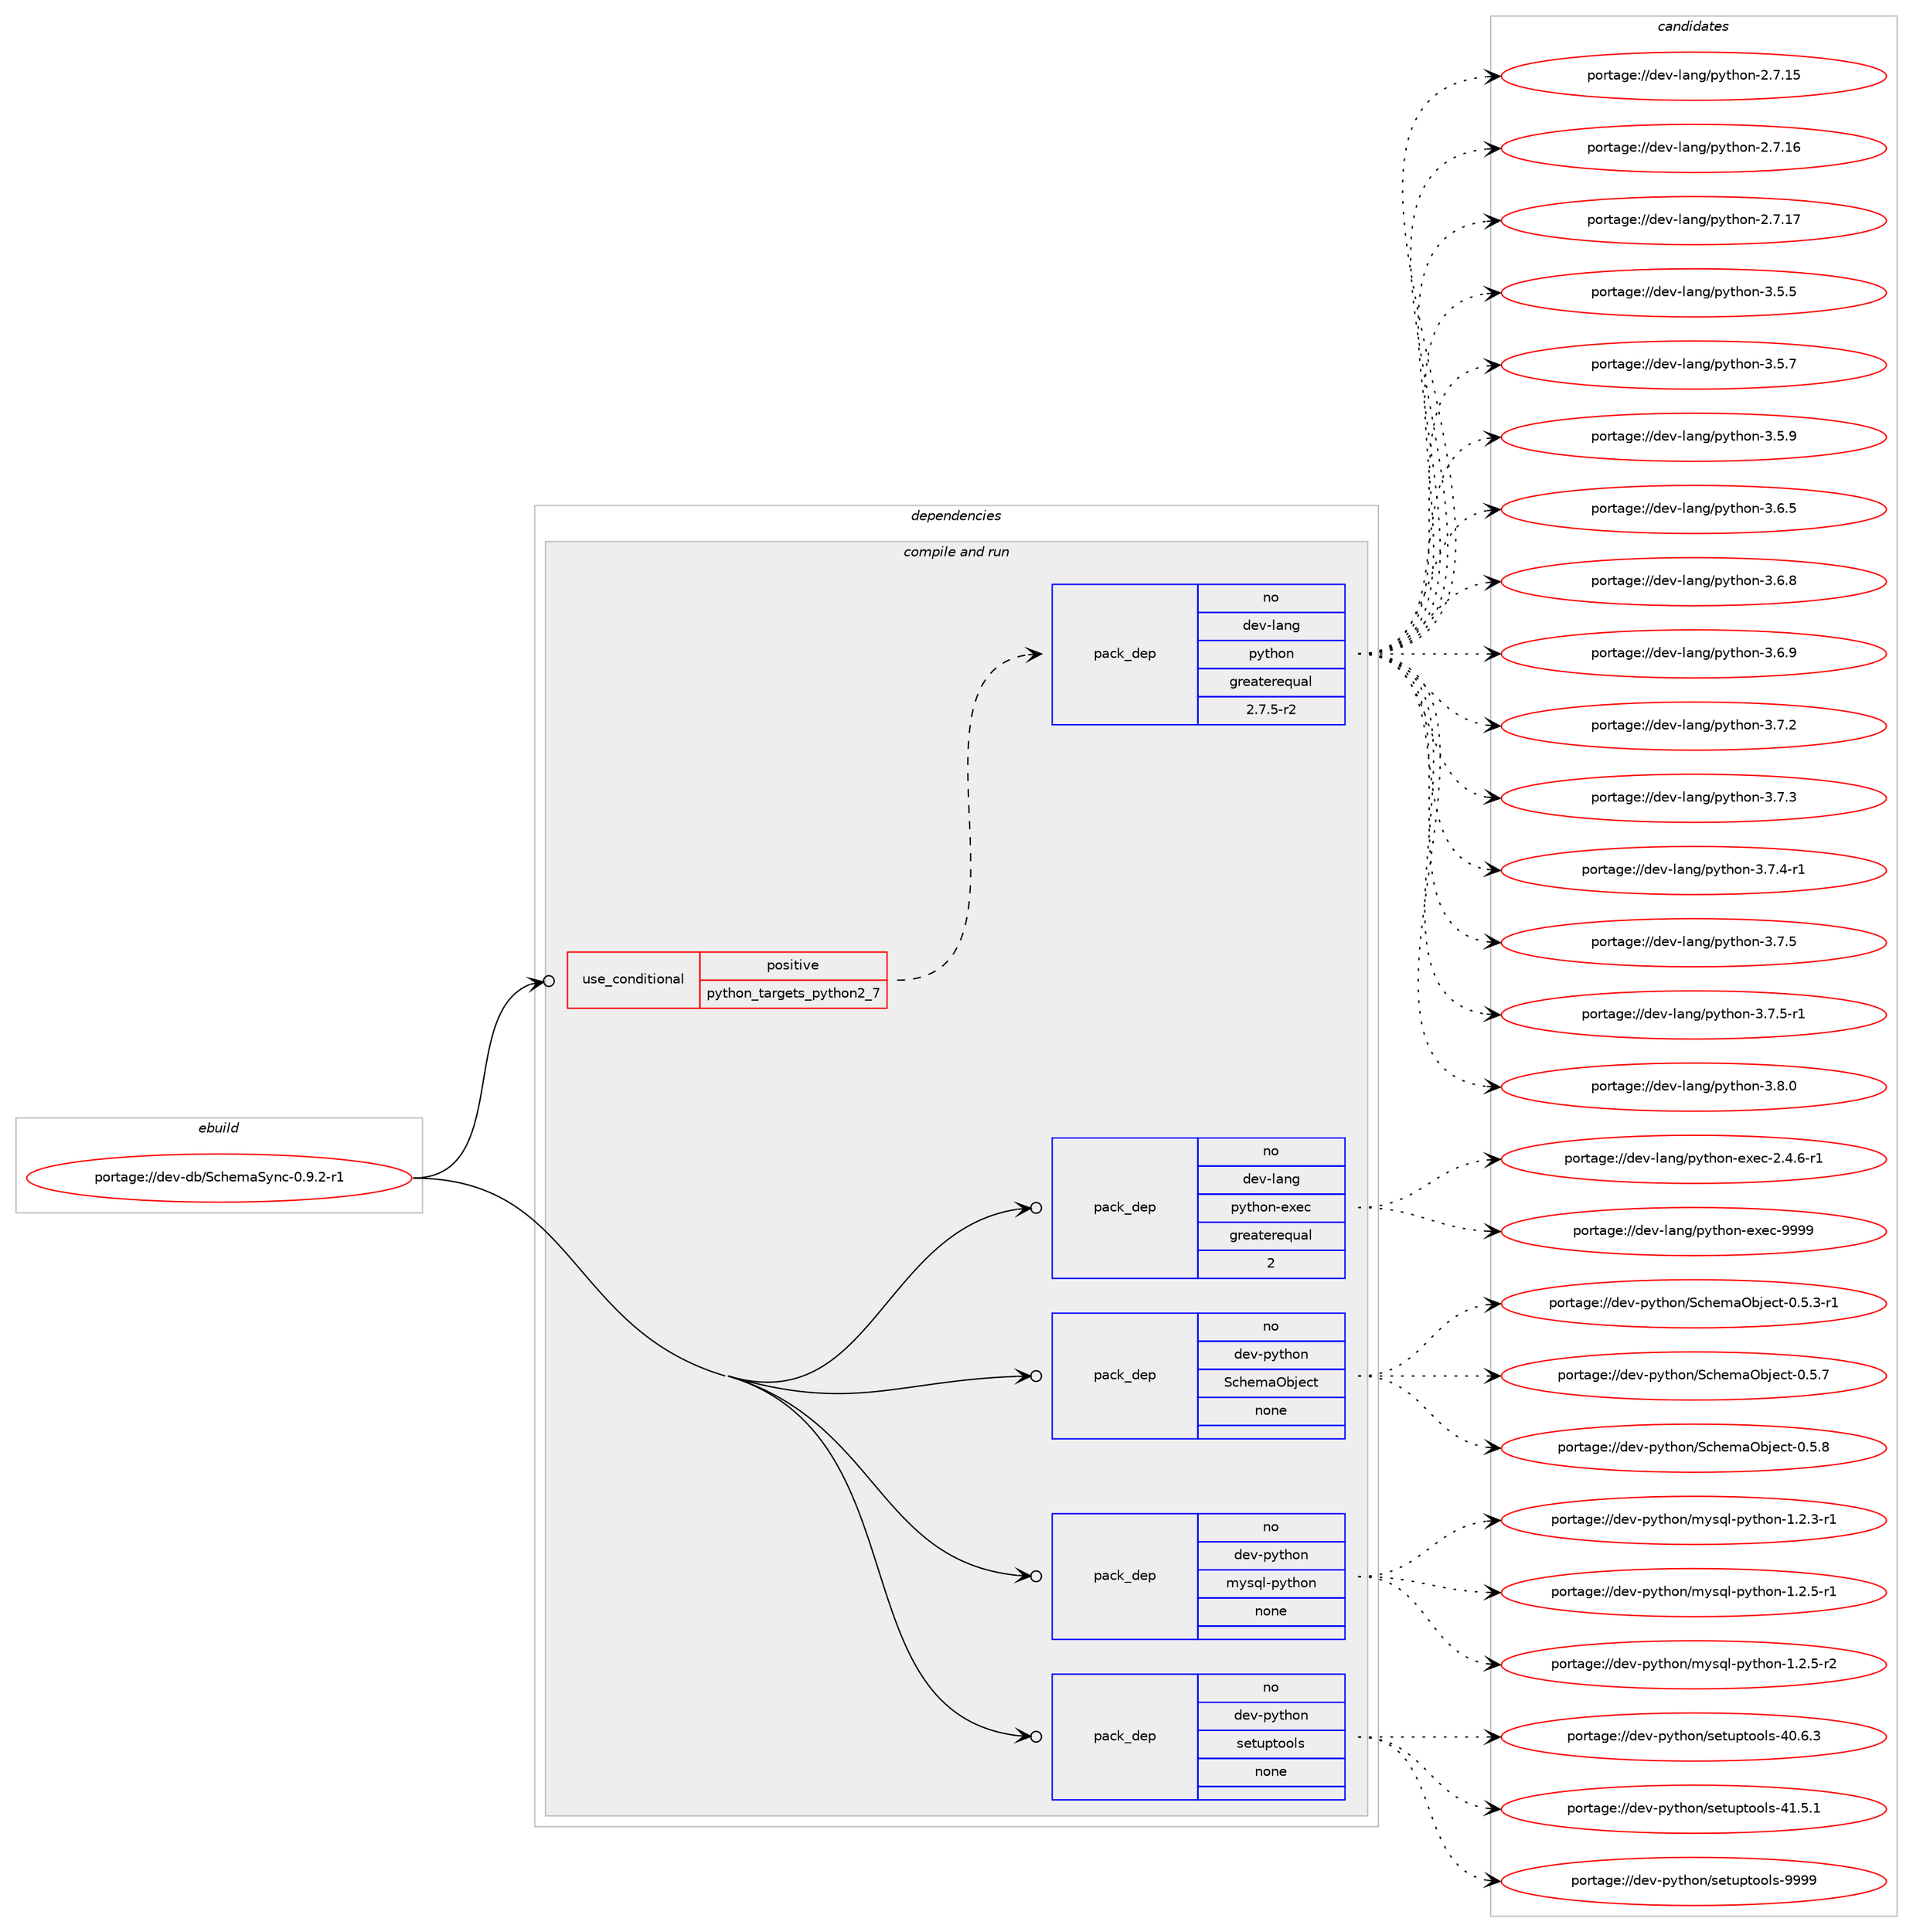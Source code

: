digraph prolog {

# *************
# Graph options
# *************

newrank=true;
concentrate=true;
compound=true;
graph [rankdir=LR,fontname=Helvetica,fontsize=10,ranksep=1.5];#, ranksep=2.5, nodesep=0.2];
edge  [arrowhead=vee];
node  [fontname=Helvetica,fontsize=10];

# **********
# The ebuild
# **********

subgraph cluster_leftcol {
color=gray;
rank=same;
label=<<i>ebuild</i>>;
id [label="portage://dev-db/SchemaSync-0.9.2-r1", color=red, width=4, href="../dev-db/SchemaSync-0.9.2-r1.svg"];
}

# ****************
# The dependencies
# ****************

subgraph cluster_midcol {
color=gray;
label=<<i>dependencies</i>>;
subgraph cluster_compile {
fillcolor="#eeeeee";
style=filled;
label=<<i>compile</i>>;
}
subgraph cluster_compileandrun {
fillcolor="#eeeeee";
style=filled;
label=<<i>compile and run</i>>;
subgraph cond11939 {
dependency52920 [label=<<TABLE BORDER="0" CELLBORDER="1" CELLSPACING="0" CELLPADDING="4"><TR><TD ROWSPAN="3" CELLPADDING="10">use_conditional</TD></TR><TR><TD>positive</TD></TR><TR><TD>python_targets_python2_7</TD></TR></TABLE>>, shape=none, color=red];
subgraph pack39843 {
dependency52921 [label=<<TABLE BORDER="0" CELLBORDER="1" CELLSPACING="0" CELLPADDING="4" WIDTH="220"><TR><TD ROWSPAN="6" CELLPADDING="30">pack_dep</TD></TR><TR><TD WIDTH="110">no</TD></TR><TR><TD>dev-lang</TD></TR><TR><TD>python</TD></TR><TR><TD>greaterequal</TD></TR><TR><TD>2.7.5-r2</TD></TR></TABLE>>, shape=none, color=blue];
}
dependency52920:e -> dependency52921:w [weight=20,style="dashed",arrowhead="vee"];
}
id:e -> dependency52920:w [weight=20,style="solid",arrowhead="odotvee"];
subgraph pack39844 {
dependency52922 [label=<<TABLE BORDER="0" CELLBORDER="1" CELLSPACING="0" CELLPADDING="4" WIDTH="220"><TR><TD ROWSPAN="6" CELLPADDING="30">pack_dep</TD></TR><TR><TD WIDTH="110">no</TD></TR><TR><TD>dev-lang</TD></TR><TR><TD>python-exec</TD></TR><TR><TD>greaterequal</TD></TR><TR><TD>2</TD></TR></TABLE>>, shape=none, color=blue];
}
id:e -> dependency52922:w [weight=20,style="solid",arrowhead="odotvee"];
subgraph pack39845 {
dependency52923 [label=<<TABLE BORDER="0" CELLBORDER="1" CELLSPACING="0" CELLPADDING="4" WIDTH="220"><TR><TD ROWSPAN="6" CELLPADDING="30">pack_dep</TD></TR><TR><TD WIDTH="110">no</TD></TR><TR><TD>dev-python</TD></TR><TR><TD>SchemaObject</TD></TR><TR><TD>none</TD></TR><TR><TD></TD></TR></TABLE>>, shape=none, color=blue];
}
id:e -> dependency52923:w [weight=20,style="solid",arrowhead="odotvee"];
subgraph pack39846 {
dependency52924 [label=<<TABLE BORDER="0" CELLBORDER="1" CELLSPACING="0" CELLPADDING="4" WIDTH="220"><TR><TD ROWSPAN="6" CELLPADDING="30">pack_dep</TD></TR><TR><TD WIDTH="110">no</TD></TR><TR><TD>dev-python</TD></TR><TR><TD>mysql-python</TD></TR><TR><TD>none</TD></TR><TR><TD></TD></TR></TABLE>>, shape=none, color=blue];
}
id:e -> dependency52924:w [weight=20,style="solid",arrowhead="odotvee"];
subgraph pack39847 {
dependency52925 [label=<<TABLE BORDER="0" CELLBORDER="1" CELLSPACING="0" CELLPADDING="4" WIDTH="220"><TR><TD ROWSPAN="6" CELLPADDING="30">pack_dep</TD></TR><TR><TD WIDTH="110">no</TD></TR><TR><TD>dev-python</TD></TR><TR><TD>setuptools</TD></TR><TR><TD>none</TD></TR><TR><TD></TD></TR></TABLE>>, shape=none, color=blue];
}
id:e -> dependency52925:w [weight=20,style="solid",arrowhead="odotvee"];
}
subgraph cluster_run {
fillcolor="#eeeeee";
style=filled;
label=<<i>run</i>>;
}
}

# **************
# The candidates
# **************

subgraph cluster_choices {
rank=same;
color=gray;
label=<<i>candidates</i>>;

subgraph choice39843 {
color=black;
nodesep=1;
choiceportage10010111845108971101034711212111610411111045504655464953 [label="portage://dev-lang/python-2.7.15", color=red, width=4,href="../dev-lang/python-2.7.15.svg"];
choiceportage10010111845108971101034711212111610411111045504655464954 [label="portage://dev-lang/python-2.7.16", color=red, width=4,href="../dev-lang/python-2.7.16.svg"];
choiceportage10010111845108971101034711212111610411111045504655464955 [label="portage://dev-lang/python-2.7.17", color=red, width=4,href="../dev-lang/python-2.7.17.svg"];
choiceportage100101118451089711010347112121116104111110455146534653 [label="portage://dev-lang/python-3.5.5", color=red, width=4,href="../dev-lang/python-3.5.5.svg"];
choiceportage100101118451089711010347112121116104111110455146534655 [label="portage://dev-lang/python-3.5.7", color=red, width=4,href="../dev-lang/python-3.5.7.svg"];
choiceportage100101118451089711010347112121116104111110455146534657 [label="portage://dev-lang/python-3.5.9", color=red, width=4,href="../dev-lang/python-3.5.9.svg"];
choiceportage100101118451089711010347112121116104111110455146544653 [label="portage://dev-lang/python-3.6.5", color=red, width=4,href="../dev-lang/python-3.6.5.svg"];
choiceportage100101118451089711010347112121116104111110455146544656 [label="portage://dev-lang/python-3.6.8", color=red, width=4,href="../dev-lang/python-3.6.8.svg"];
choiceportage100101118451089711010347112121116104111110455146544657 [label="portage://dev-lang/python-3.6.9", color=red, width=4,href="../dev-lang/python-3.6.9.svg"];
choiceportage100101118451089711010347112121116104111110455146554650 [label="portage://dev-lang/python-3.7.2", color=red, width=4,href="../dev-lang/python-3.7.2.svg"];
choiceportage100101118451089711010347112121116104111110455146554651 [label="portage://dev-lang/python-3.7.3", color=red, width=4,href="../dev-lang/python-3.7.3.svg"];
choiceportage1001011184510897110103471121211161041111104551465546524511449 [label="portage://dev-lang/python-3.7.4-r1", color=red, width=4,href="../dev-lang/python-3.7.4-r1.svg"];
choiceportage100101118451089711010347112121116104111110455146554653 [label="portage://dev-lang/python-3.7.5", color=red, width=4,href="../dev-lang/python-3.7.5.svg"];
choiceportage1001011184510897110103471121211161041111104551465546534511449 [label="portage://dev-lang/python-3.7.5-r1", color=red, width=4,href="../dev-lang/python-3.7.5-r1.svg"];
choiceportage100101118451089711010347112121116104111110455146564648 [label="portage://dev-lang/python-3.8.0", color=red, width=4,href="../dev-lang/python-3.8.0.svg"];
dependency52921:e -> choiceportage10010111845108971101034711212111610411111045504655464953:w [style=dotted,weight="100"];
dependency52921:e -> choiceportage10010111845108971101034711212111610411111045504655464954:w [style=dotted,weight="100"];
dependency52921:e -> choiceportage10010111845108971101034711212111610411111045504655464955:w [style=dotted,weight="100"];
dependency52921:e -> choiceportage100101118451089711010347112121116104111110455146534653:w [style=dotted,weight="100"];
dependency52921:e -> choiceportage100101118451089711010347112121116104111110455146534655:w [style=dotted,weight="100"];
dependency52921:e -> choiceportage100101118451089711010347112121116104111110455146534657:w [style=dotted,weight="100"];
dependency52921:e -> choiceportage100101118451089711010347112121116104111110455146544653:w [style=dotted,weight="100"];
dependency52921:e -> choiceportage100101118451089711010347112121116104111110455146544656:w [style=dotted,weight="100"];
dependency52921:e -> choiceportage100101118451089711010347112121116104111110455146544657:w [style=dotted,weight="100"];
dependency52921:e -> choiceportage100101118451089711010347112121116104111110455146554650:w [style=dotted,weight="100"];
dependency52921:e -> choiceportage100101118451089711010347112121116104111110455146554651:w [style=dotted,weight="100"];
dependency52921:e -> choiceportage1001011184510897110103471121211161041111104551465546524511449:w [style=dotted,weight="100"];
dependency52921:e -> choiceportage100101118451089711010347112121116104111110455146554653:w [style=dotted,weight="100"];
dependency52921:e -> choiceportage1001011184510897110103471121211161041111104551465546534511449:w [style=dotted,weight="100"];
dependency52921:e -> choiceportage100101118451089711010347112121116104111110455146564648:w [style=dotted,weight="100"];
}
subgraph choice39844 {
color=black;
nodesep=1;
choiceportage10010111845108971101034711212111610411111045101120101994550465246544511449 [label="portage://dev-lang/python-exec-2.4.6-r1", color=red, width=4,href="../dev-lang/python-exec-2.4.6-r1.svg"];
choiceportage10010111845108971101034711212111610411111045101120101994557575757 [label="portage://dev-lang/python-exec-9999", color=red, width=4,href="../dev-lang/python-exec-9999.svg"];
dependency52922:e -> choiceportage10010111845108971101034711212111610411111045101120101994550465246544511449:w [style=dotted,weight="100"];
dependency52922:e -> choiceportage10010111845108971101034711212111610411111045101120101994557575757:w [style=dotted,weight="100"];
}
subgraph choice39845 {
color=black;
nodesep=1;
choiceportage10010111845112121116104111110478399104101109977998106101991164548465346514511449 [label="portage://dev-python/SchemaObject-0.5.3-r1", color=red, width=4,href="../dev-python/SchemaObject-0.5.3-r1.svg"];
choiceportage1001011184511212111610411111047839910410110997799810610199116454846534655 [label="portage://dev-python/SchemaObject-0.5.7", color=red, width=4,href="../dev-python/SchemaObject-0.5.7.svg"];
choiceportage1001011184511212111610411111047839910410110997799810610199116454846534656 [label="portage://dev-python/SchemaObject-0.5.8", color=red, width=4,href="../dev-python/SchemaObject-0.5.8.svg"];
dependency52923:e -> choiceportage10010111845112121116104111110478399104101109977998106101991164548465346514511449:w [style=dotted,weight="100"];
dependency52923:e -> choiceportage1001011184511212111610411111047839910410110997799810610199116454846534655:w [style=dotted,weight="100"];
dependency52923:e -> choiceportage1001011184511212111610411111047839910410110997799810610199116454846534656:w [style=dotted,weight="100"];
}
subgraph choice39846 {
color=black;
nodesep=1;
choiceportage1001011184511212111610411111047109121115113108451121211161041111104549465046514511449 [label="portage://dev-python/mysql-python-1.2.3-r1", color=red, width=4,href="../dev-python/mysql-python-1.2.3-r1.svg"];
choiceportage1001011184511212111610411111047109121115113108451121211161041111104549465046534511449 [label="portage://dev-python/mysql-python-1.2.5-r1", color=red, width=4,href="../dev-python/mysql-python-1.2.5-r1.svg"];
choiceportage1001011184511212111610411111047109121115113108451121211161041111104549465046534511450 [label="portage://dev-python/mysql-python-1.2.5-r2", color=red, width=4,href="../dev-python/mysql-python-1.2.5-r2.svg"];
dependency52924:e -> choiceportage1001011184511212111610411111047109121115113108451121211161041111104549465046514511449:w [style=dotted,weight="100"];
dependency52924:e -> choiceportage1001011184511212111610411111047109121115113108451121211161041111104549465046534511449:w [style=dotted,weight="100"];
dependency52924:e -> choiceportage1001011184511212111610411111047109121115113108451121211161041111104549465046534511450:w [style=dotted,weight="100"];
}
subgraph choice39847 {
color=black;
nodesep=1;
choiceportage100101118451121211161041111104711510111611711211611111110811545524846544651 [label="portage://dev-python/setuptools-40.6.3", color=red, width=4,href="../dev-python/setuptools-40.6.3.svg"];
choiceportage100101118451121211161041111104711510111611711211611111110811545524946534649 [label="portage://dev-python/setuptools-41.5.1", color=red, width=4,href="../dev-python/setuptools-41.5.1.svg"];
choiceportage10010111845112121116104111110471151011161171121161111111081154557575757 [label="portage://dev-python/setuptools-9999", color=red, width=4,href="../dev-python/setuptools-9999.svg"];
dependency52925:e -> choiceportage100101118451121211161041111104711510111611711211611111110811545524846544651:w [style=dotted,weight="100"];
dependency52925:e -> choiceportage100101118451121211161041111104711510111611711211611111110811545524946534649:w [style=dotted,weight="100"];
dependency52925:e -> choiceportage10010111845112121116104111110471151011161171121161111111081154557575757:w [style=dotted,weight="100"];
}
}

}
